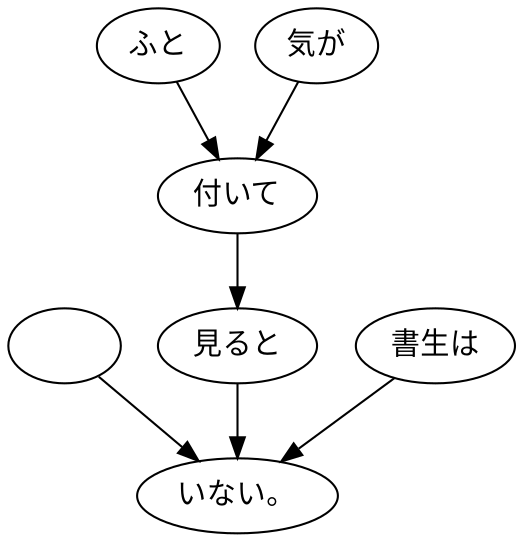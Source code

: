 digraph graph23 {
	node0 [label="　"];
	node1 [label="ふと"];
	node2 [label="気が"];
	node3 [label="付いて"];
	node4 [label="見ると"];
	node5 [label="書生は"];
	node6 [label="いない。"];
	node0 -> node6;
	node1 -> node3;
	node2 -> node3;
	node3 -> node4;
	node4 -> node6;
	node5 -> node6;
}
